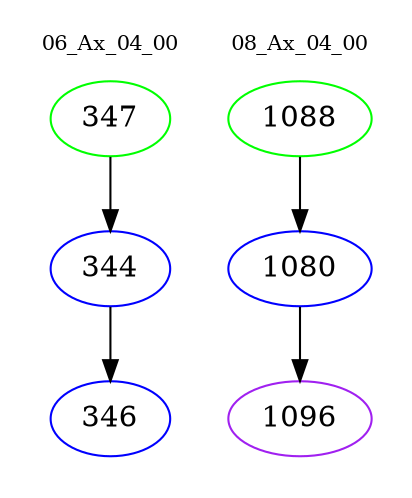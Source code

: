 digraph{
subgraph cluster_0 {
color = white
label = "06_Ax_04_00";
fontsize=10;
T0_347 [label="347", color="green"]
T0_347 -> T0_344 [color="black"]
T0_344 [label="344", color="blue"]
T0_344 -> T0_346 [color="black"]
T0_346 [label="346", color="blue"]
}
subgraph cluster_1 {
color = white
label = "08_Ax_04_00";
fontsize=10;
T1_1088 [label="1088", color="green"]
T1_1088 -> T1_1080 [color="black"]
T1_1080 [label="1080", color="blue"]
T1_1080 -> T1_1096 [color="black"]
T1_1096 [label="1096", color="purple"]
}
}
